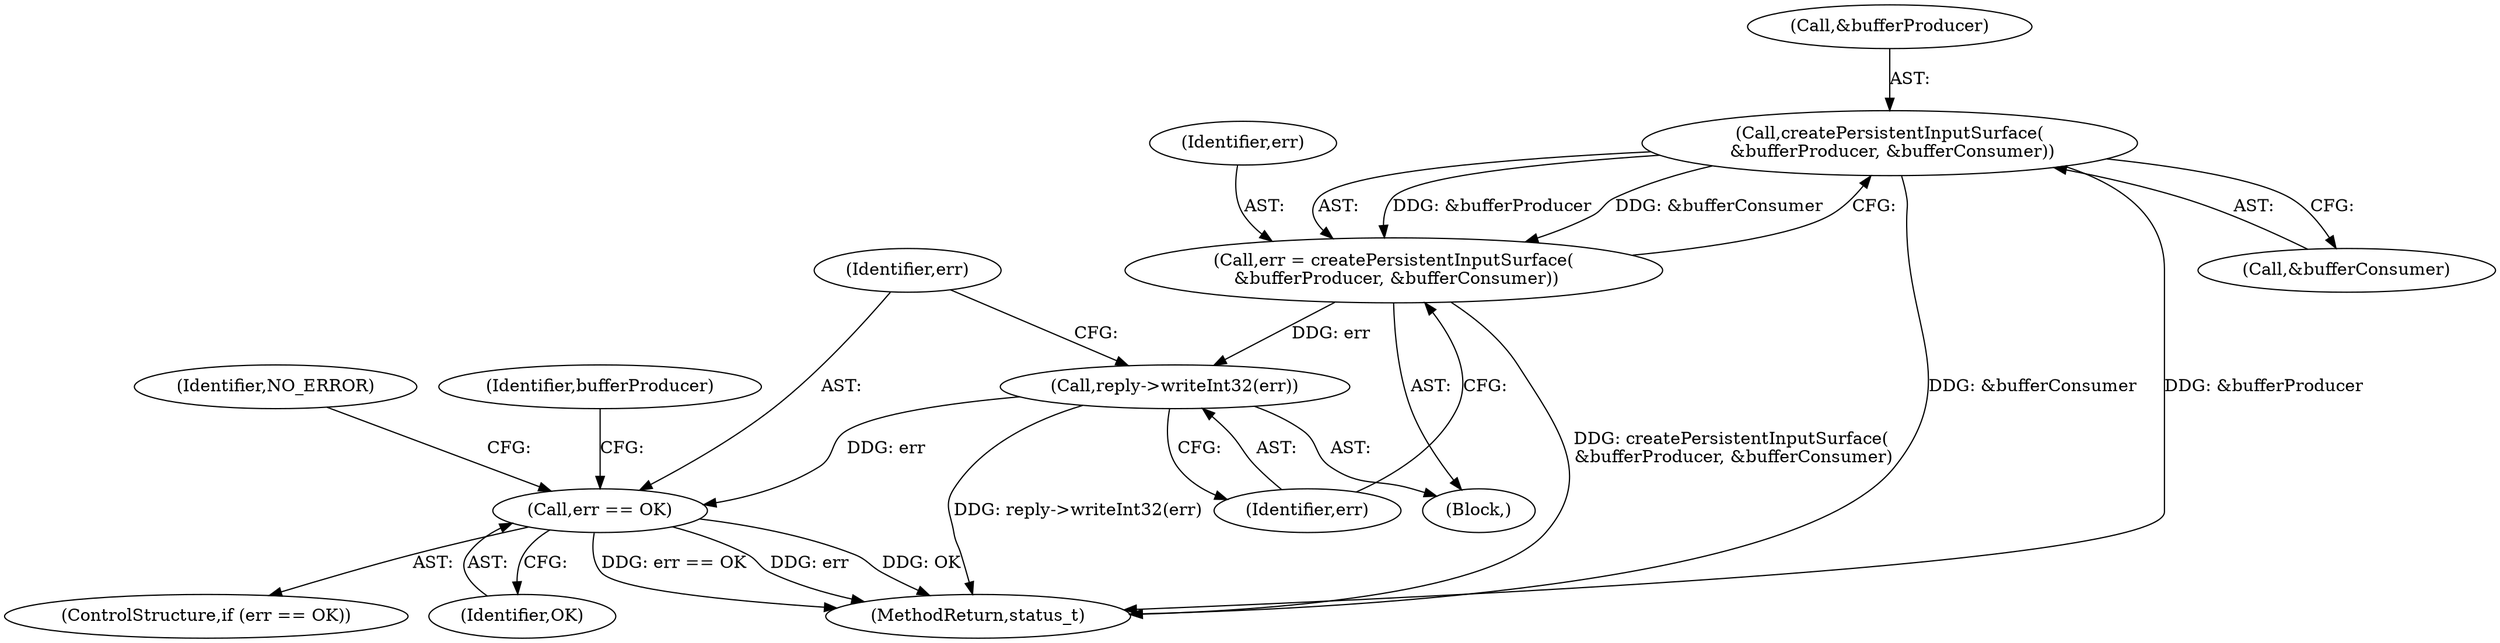 digraph "0_Android_db829699d3293f254a7387894303451a91278986@API" {
"1000862" [label="(Call,createPersistentInputSurface(\n &bufferProducer, &bufferConsumer))"];
"1000860" [label="(Call,err = createPersistentInputSurface(\n &bufferProducer, &bufferConsumer))"];
"1000867" [label="(Call,reply->writeInt32(err))"];
"1000870" [label="(Call,err == OK)"];
"1001364" [label="(MethodReturn,status_t)"];
"1000868" [label="(Identifier,err)"];
"1000862" [label="(Call,createPersistentInputSurface(\n &bufferProducer, &bufferConsumer))"];
"1000876" [label="(Identifier,bufferProducer)"];
"1000869" [label="(ControlStructure,if (err == OK))"];
"1000867" [label="(Call,reply->writeInt32(err))"];
"1000881" [label="(Identifier,NO_ERROR)"];
"1000861" [label="(Identifier,err)"];
"1000852" [label="(Block,)"];
"1000871" [label="(Identifier,err)"];
"1000870" [label="(Call,err == OK)"];
"1000860" [label="(Call,err = createPersistentInputSurface(\n &bufferProducer, &bufferConsumer))"];
"1000863" [label="(Call,&bufferProducer)"];
"1000865" [label="(Call,&bufferConsumer)"];
"1000872" [label="(Identifier,OK)"];
"1000862" -> "1000860"  [label="AST: "];
"1000862" -> "1000865"  [label="CFG: "];
"1000863" -> "1000862"  [label="AST: "];
"1000865" -> "1000862"  [label="AST: "];
"1000860" -> "1000862"  [label="CFG: "];
"1000862" -> "1001364"  [label="DDG: &bufferConsumer"];
"1000862" -> "1001364"  [label="DDG: &bufferProducer"];
"1000862" -> "1000860"  [label="DDG: &bufferProducer"];
"1000862" -> "1000860"  [label="DDG: &bufferConsumer"];
"1000860" -> "1000852"  [label="AST: "];
"1000861" -> "1000860"  [label="AST: "];
"1000868" -> "1000860"  [label="CFG: "];
"1000860" -> "1001364"  [label="DDG: createPersistentInputSurface(\n &bufferProducer, &bufferConsumer)"];
"1000860" -> "1000867"  [label="DDG: err"];
"1000867" -> "1000852"  [label="AST: "];
"1000867" -> "1000868"  [label="CFG: "];
"1000868" -> "1000867"  [label="AST: "];
"1000871" -> "1000867"  [label="CFG: "];
"1000867" -> "1001364"  [label="DDG: reply->writeInt32(err)"];
"1000867" -> "1000870"  [label="DDG: err"];
"1000870" -> "1000869"  [label="AST: "];
"1000870" -> "1000872"  [label="CFG: "];
"1000871" -> "1000870"  [label="AST: "];
"1000872" -> "1000870"  [label="AST: "];
"1000876" -> "1000870"  [label="CFG: "];
"1000881" -> "1000870"  [label="CFG: "];
"1000870" -> "1001364"  [label="DDG: OK"];
"1000870" -> "1001364"  [label="DDG: err == OK"];
"1000870" -> "1001364"  [label="DDG: err"];
}
